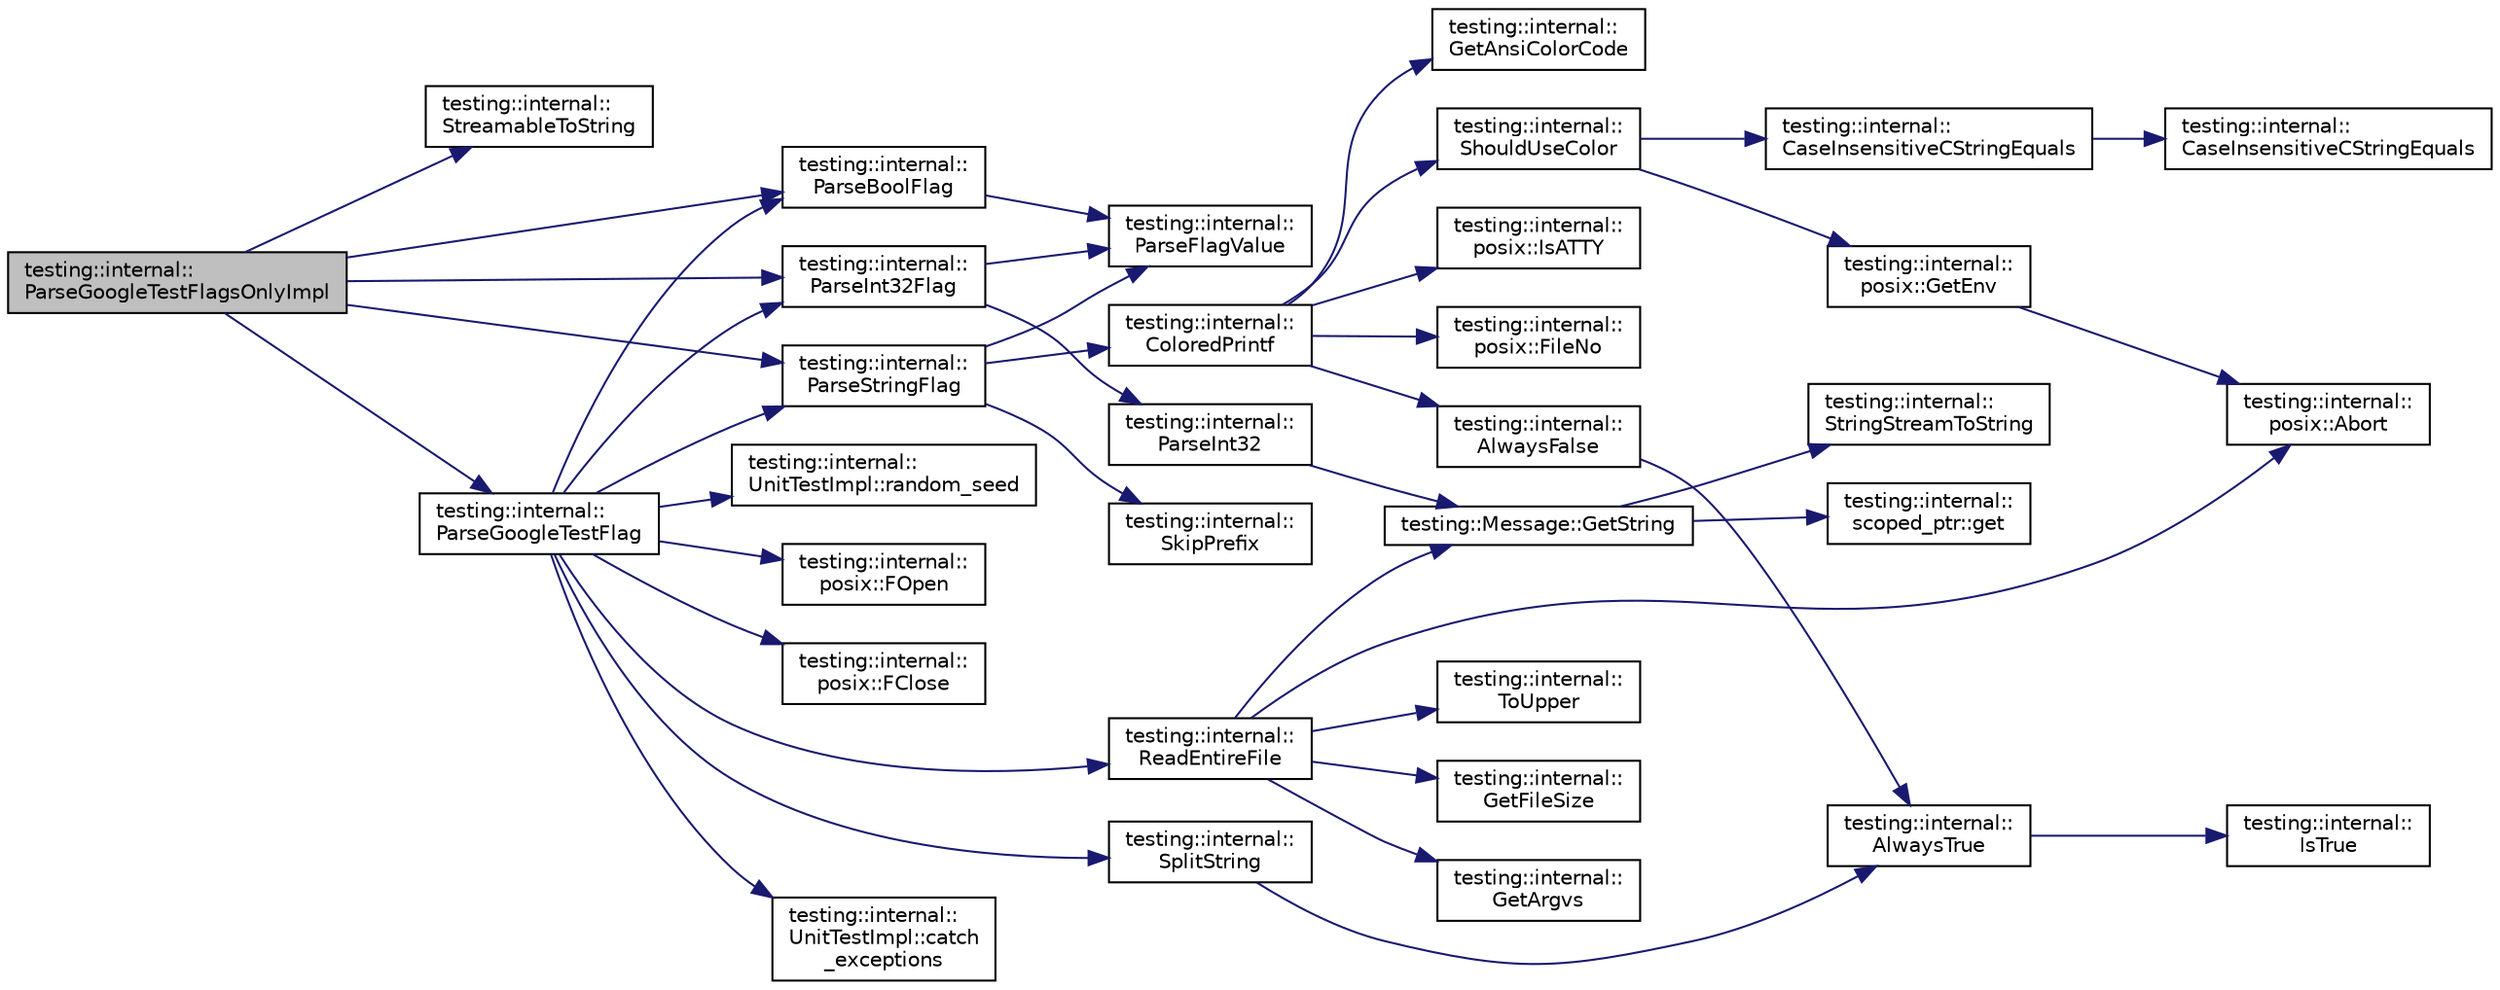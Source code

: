 digraph "testing::internal::ParseGoogleTestFlagsOnlyImpl"
{
  edge [fontname="Helvetica",fontsize="10",labelfontname="Helvetica",labelfontsize="10"];
  node [fontname="Helvetica",fontsize="10",shape=record];
  rankdir="LR";
  Node2259 [label="testing::internal::\lParseGoogleTestFlagsOnlyImpl",height=0.2,width=0.4,color="black", fillcolor="grey75", style="filled", fontcolor="black"];
  Node2259 -> Node2260 [color="midnightblue",fontsize="10",style="solid",fontname="Helvetica"];
  Node2260 [label="testing::internal::\lStreamableToString",height=0.2,width=0.4,color="black", fillcolor="white", style="filled",URL="$d0/da7/namespacetesting_1_1internal.html#aad4beed95d0846e6ffc5da0978ef3bb9"];
  Node2259 -> Node2261 [color="midnightblue",fontsize="10",style="solid",fontname="Helvetica"];
  Node2261 [label="testing::internal::\lParseBoolFlag",height=0.2,width=0.4,color="black", fillcolor="white", style="filled",URL="$d0/da7/namespacetesting_1_1internal.html#ada3b98e7cfe93f4ba2053c470d9e3e51"];
  Node2261 -> Node2262 [color="midnightblue",fontsize="10",style="solid",fontname="Helvetica"];
  Node2262 [label="testing::internal::\lParseFlagValue",height=0.2,width=0.4,color="black", fillcolor="white", style="filled",URL="$d0/da7/namespacetesting_1_1internal.html#a8bfd56af5e4a89bfb76f7e1723e41b03"];
  Node2259 -> Node2263 [color="midnightblue",fontsize="10",style="solid",fontname="Helvetica"];
  Node2263 [label="testing::internal::\lParseInt32Flag",height=0.2,width=0.4,color="black", fillcolor="white", style="filled",URL="$d0/da7/namespacetesting_1_1internal.html#ae3449e173767750b613114ceac6d916a"];
  Node2263 -> Node2262 [color="midnightblue",fontsize="10",style="solid",fontname="Helvetica"];
  Node2263 -> Node2264 [color="midnightblue",fontsize="10",style="solid",fontname="Helvetica"];
  Node2264 [label="testing::internal::\lParseInt32",height=0.2,width=0.4,color="black", fillcolor="white", style="filled",URL="$d0/da7/namespacetesting_1_1internal.html#ac06fc81336a3d80755f4020d34321766"];
  Node2264 -> Node2265 [color="midnightblue",fontsize="10",style="solid",fontname="Helvetica"];
  Node2265 [label="testing::Message::GetString",height=0.2,width=0.4,color="black", fillcolor="white", style="filled",URL="$d2/da9/classtesting_1_1_message.html#a2cdc4df62bdcc9df37651a1cf527704e"];
  Node2265 -> Node2266 [color="midnightblue",fontsize="10",style="solid",fontname="Helvetica"];
  Node2266 [label="testing::internal::\lStringStreamToString",height=0.2,width=0.4,color="black", fillcolor="white", style="filled",URL="$d0/da7/namespacetesting_1_1internal.html#ac0a2b7f69fc829d80a39e925b6417e39"];
  Node2265 -> Node2267 [color="midnightblue",fontsize="10",style="solid",fontname="Helvetica"];
  Node2267 [label="testing::internal::\lscoped_ptr::get",height=0.2,width=0.4,color="black", fillcolor="white", style="filled",URL="$de/d6a/classtesting_1_1internal_1_1scoped__ptr.html#aa5984291e12453f1e81b7676d1fa26fd"];
  Node2259 -> Node2268 [color="midnightblue",fontsize="10",style="solid",fontname="Helvetica"];
  Node2268 [label="testing::internal::\lParseStringFlag",height=0.2,width=0.4,color="black", fillcolor="white", style="filled",URL="$d0/da7/namespacetesting_1_1internal.html#aa4ce312efaaf7a97aac2303173afe021"];
  Node2268 -> Node2262 [color="midnightblue",fontsize="10",style="solid",fontname="Helvetica"];
  Node2268 -> Node2269 [color="midnightblue",fontsize="10",style="solid",fontname="Helvetica"];
  Node2269 [label="testing::internal::\lSkipPrefix",height=0.2,width=0.4,color="black", fillcolor="white", style="filled",URL="$d0/da7/namespacetesting_1_1internal.html#a244d9a3765727306b597b8992ab84036"];
  Node2268 -> Node2270 [color="midnightblue",fontsize="10",style="solid",fontname="Helvetica"];
  Node2270 [label="testing::internal::\lColoredPrintf",height=0.2,width=0.4,color="black", fillcolor="white", style="filled",URL="$d0/da7/namespacetesting_1_1internal.html#adef3055706176001364e54eb73a87e31"];
  Node2270 -> Node2271 [color="midnightblue",fontsize="10",style="solid",fontname="Helvetica"];
  Node2271 [label="testing::internal::\lAlwaysFalse",height=0.2,width=0.4,color="black", fillcolor="white", style="filled",URL="$d0/da7/namespacetesting_1_1internal.html#a4b24c851ab13569b1b15b3d259b60d2e"];
  Node2271 -> Node2272 [color="midnightblue",fontsize="10",style="solid",fontname="Helvetica"];
  Node2272 [label="testing::internal::\lAlwaysTrue",height=0.2,width=0.4,color="black", fillcolor="white", style="filled",URL="$d0/da7/namespacetesting_1_1internal.html#a922c9da63cd4bf94fc473b9ecac76414"];
  Node2272 -> Node2273 [color="midnightblue",fontsize="10",style="solid",fontname="Helvetica"];
  Node2273 [label="testing::internal::\lIsTrue",height=0.2,width=0.4,color="black", fillcolor="white", style="filled",URL="$d0/da7/namespacetesting_1_1internal.html#a527b9bcc13669b9a16400c8514266254"];
  Node2270 -> Node2274 [color="midnightblue",fontsize="10",style="solid",fontname="Helvetica"];
  Node2274 [label="testing::internal::\lShouldUseColor",height=0.2,width=0.4,color="black", fillcolor="white", style="filled",URL="$d0/da7/namespacetesting_1_1internal.html#ac1db1b4603967a6c4404f31cbbac31a6"];
  Node2274 -> Node2275 [color="midnightblue",fontsize="10",style="solid",fontname="Helvetica"];
  Node2275 [label="testing::internal::\lCaseInsensitiveCStringEquals",height=0.2,width=0.4,color="black", fillcolor="white", style="filled",URL="$d0/da7/namespacetesting_1_1internal.html#aebfd0cd34de52d7973a5b2d03ba848cf"];
  Node2275 -> Node2276 [color="midnightblue",fontsize="10",style="solid",fontname="Helvetica"];
  Node2276 [label="testing::internal::\lCaseInsensitiveCStringEquals",height=0.2,width=0.4,color="black", fillcolor="white", style="filled",URL="$d0/da7/namespacetesting_1_1internal.html#ad5b31f61a3cc5b4226d3560f5b48f4dd"];
  Node2274 -> Node2277 [color="midnightblue",fontsize="10",style="solid",fontname="Helvetica"];
  Node2277 [label="testing::internal::\lposix::GetEnv",height=0.2,width=0.4,color="black", fillcolor="white", style="filled",URL="$d0/d81/namespacetesting_1_1internal_1_1posix.html#a1d5e3da5a27eed25986859fa83cafe95"];
  Node2277 -> Node2278 [color="midnightblue",fontsize="10",style="solid",fontname="Helvetica"];
  Node2278 [label="testing::internal::\lposix::Abort",height=0.2,width=0.4,color="black", fillcolor="white", style="filled",URL="$d0/d81/namespacetesting_1_1internal_1_1posix.html#a69b8278c59359dd6a6f941b4643db9fb"];
  Node2270 -> Node2279 [color="midnightblue",fontsize="10",style="solid",fontname="Helvetica"];
  Node2279 [label="testing::internal::\lposix::IsATTY",height=0.2,width=0.4,color="black", fillcolor="white", style="filled",URL="$d0/d81/namespacetesting_1_1internal_1_1posix.html#a16ebe936b3a8ea462a94191635aedc27"];
  Node2270 -> Node2280 [color="midnightblue",fontsize="10",style="solid",fontname="Helvetica"];
  Node2280 [label="testing::internal::\lposix::FileNo",height=0.2,width=0.4,color="black", fillcolor="white", style="filled",URL="$d0/d81/namespacetesting_1_1internal_1_1posix.html#a3117b067e1f942a2031e666953120ccc"];
  Node2270 -> Node2281 [color="midnightblue",fontsize="10",style="solid",fontname="Helvetica"];
  Node2281 [label="testing::internal::\lGetAnsiColorCode",height=0.2,width=0.4,color="black", fillcolor="white", style="filled",URL="$d0/da7/namespacetesting_1_1internal.html#a0aefb9deb60e90f19c236559837303d8"];
  Node2259 -> Node2282 [color="midnightblue",fontsize="10",style="solid",fontname="Helvetica"];
  Node2282 [label="testing::internal::\lParseGoogleTestFlag",height=0.2,width=0.4,color="black", fillcolor="white", style="filled",URL="$d0/da7/namespacetesting_1_1internal.html#afccff08aa2b1ede0dd32c1364a5dee42"];
  Node2282 -> Node2261 [color="midnightblue",fontsize="10",style="solid",fontname="Helvetica"];
  Node2282 -> Node2283 [color="midnightblue",fontsize="10",style="solid",fontname="Helvetica"];
  Node2283 [label="testing::internal::\lUnitTestImpl::catch\l_exceptions",height=0.2,width=0.4,color="black", fillcolor="white", style="filled",URL="$d7/dda/classtesting_1_1internal_1_1_unit_test_impl.html#aa311b980783a9cfb547831f7b19e3f3a"];
  Node2282 -> Node2268 [color="midnightblue",fontsize="10",style="solid",fontname="Helvetica"];
  Node2282 -> Node2263 [color="midnightblue",fontsize="10",style="solid",fontname="Helvetica"];
  Node2282 -> Node2284 [color="midnightblue",fontsize="10",style="solid",fontname="Helvetica"];
  Node2284 [label="testing::internal::\lUnitTestImpl::random_seed",height=0.2,width=0.4,color="black", fillcolor="white", style="filled",URL="$d7/dda/classtesting_1_1internal_1_1_unit_test_impl.html#a625b9fb6d17b008c44fc902255e6343c"];
  Node2282 -> Node2285 [color="midnightblue",fontsize="10",style="solid",fontname="Helvetica"];
  Node2285 [label="testing::internal::\lposix::FOpen",height=0.2,width=0.4,color="black", fillcolor="white", style="filled",URL="$d0/d81/namespacetesting_1_1internal_1_1posix.html#a4042201dcc4932641d484e7ddf94de7d"];
  Node2282 -> Node2286 [color="midnightblue",fontsize="10",style="solid",fontname="Helvetica"];
  Node2286 [label="testing::internal::\lReadEntireFile",height=0.2,width=0.4,color="black", fillcolor="white", style="filled",URL="$d0/da7/namespacetesting_1_1internal.html#a2cc0be60c54a8701423fe5297e1349ee"];
  Node2286 -> Node2287 [color="midnightblue",fontsize="10",style="solid",fontname="Helvetica"];
  Node2287 [label="testing::internal::\lGetFileSize",height=0.2,width=0.4,color="black", fillcolor="white", style="filled",URL="$d0/da7/namespacetesting_1_1internal.html#a06ca3f65f5e85c9ce7299b9e4cd52408"];
  Node2286 -> Node2288 [color="midnightblue",fontsize="10",style="solid",fontname="Helvetica"];
  Node2288 [label="testing::internal::\lGetArgvs",height=0.2,width=0.4,color="black", fillcolor="white", style="filled",URL="$d0/da7/namespacetesting_1_1internal.html#a344160f771a3b754fa4e54b6e9846b23"];
  Node2286 -> Node2278 [color="midnightblue",fontsize="10",style="solid",fontname="Helvetica"];
  Node2286 -> Node2289 [color="midnightblue",fontsize="10",style="solid",fontname="Helvetica"];
  Node2289 [label="testing::internal::\lToUpper",height=0.2,width=0.4,color="black", fillcolor="white", style="filled",URL="$d0/da7/namespacetesting_1_1internal.html#ac1b876a8133895bd553d4780ecaa1e3a"];
  Node2286 -> Node2265 [color="midnightblue",fontsize="10",style="solid",fontname="Helvetica"];
  Node2282 -> Node2290 [color="midnightblue",fontsize="10",style="solid",fontname="Helvetica"];
  Node2290 [label="testing::internal::\lposix::FClose",height=0.2,width=0.4,color="black", fillcolor="white", style="filled",URL="$d0/d81/namespacetesting_1_1internal_1_1posix.html#af4beeaaa8d62916d5e3b644a1ddfbd6b"];
  Node2282 -> Node2291 [color="midnightblue",fontsize="10",style="solid",fontname="Helvetica"];
  Node2291 [label="testing::internal::\lSplitString",height=0.2,width=0.4,color="black", fillcolor="white", style="filled",URL="$d0/da7/namespacetesting_1_1internal.html#a8eb8eddf760375a490e007b20777ec56"];
  Node2291 -> Node2272 [color="midnightblue",fontsize="10",style="solid",fontname="Helvetica"];
}
